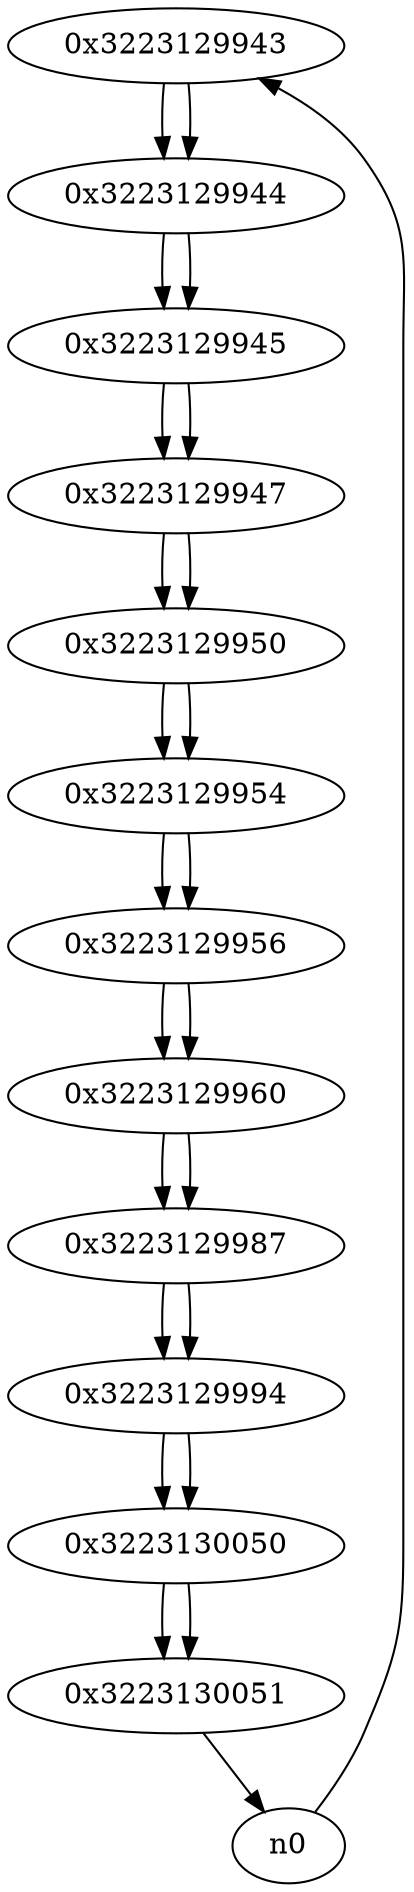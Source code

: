 digraph G{
/* nodes */
  n1 [label="0x3223129943"]
  n2 [label="0x3223129944"]
  n3 [label="0x3223129945"]
  n4 [label="0x3223129947"]
  n5 [label="0x3223129950"]
  n6 [label="0x3223129954"]
  n7 [label="0x3223129956"]
  n8 [label="0x3223129960"]
  n9 [label="0x3223129987"]
  n10 [label="0x3223129994"]
  n11 [label="0x3223130050"]
  n12 [label="0x3223130051"]
/* edges */
n1 -> n2;
n0 -> n1;
n2 -> n3;
n1 -> n2;
n3 -> n4;
n2 -> n3;
n4 -> n5;
n3 -> n4;
n5 -> n6;
n4 -> n5;
n6 -> n7;
n5 -> n6;
n7 -> n8;
n6 -> n7;
n8 -> n9;
n7 -> n8;
n9 -> n10;
n8 -> n9;
n10 -> n11;
n9 -> n10;
n11 -> n12;
n10 -> n11;
n12 -> n0;
n11 -> n12;
}

